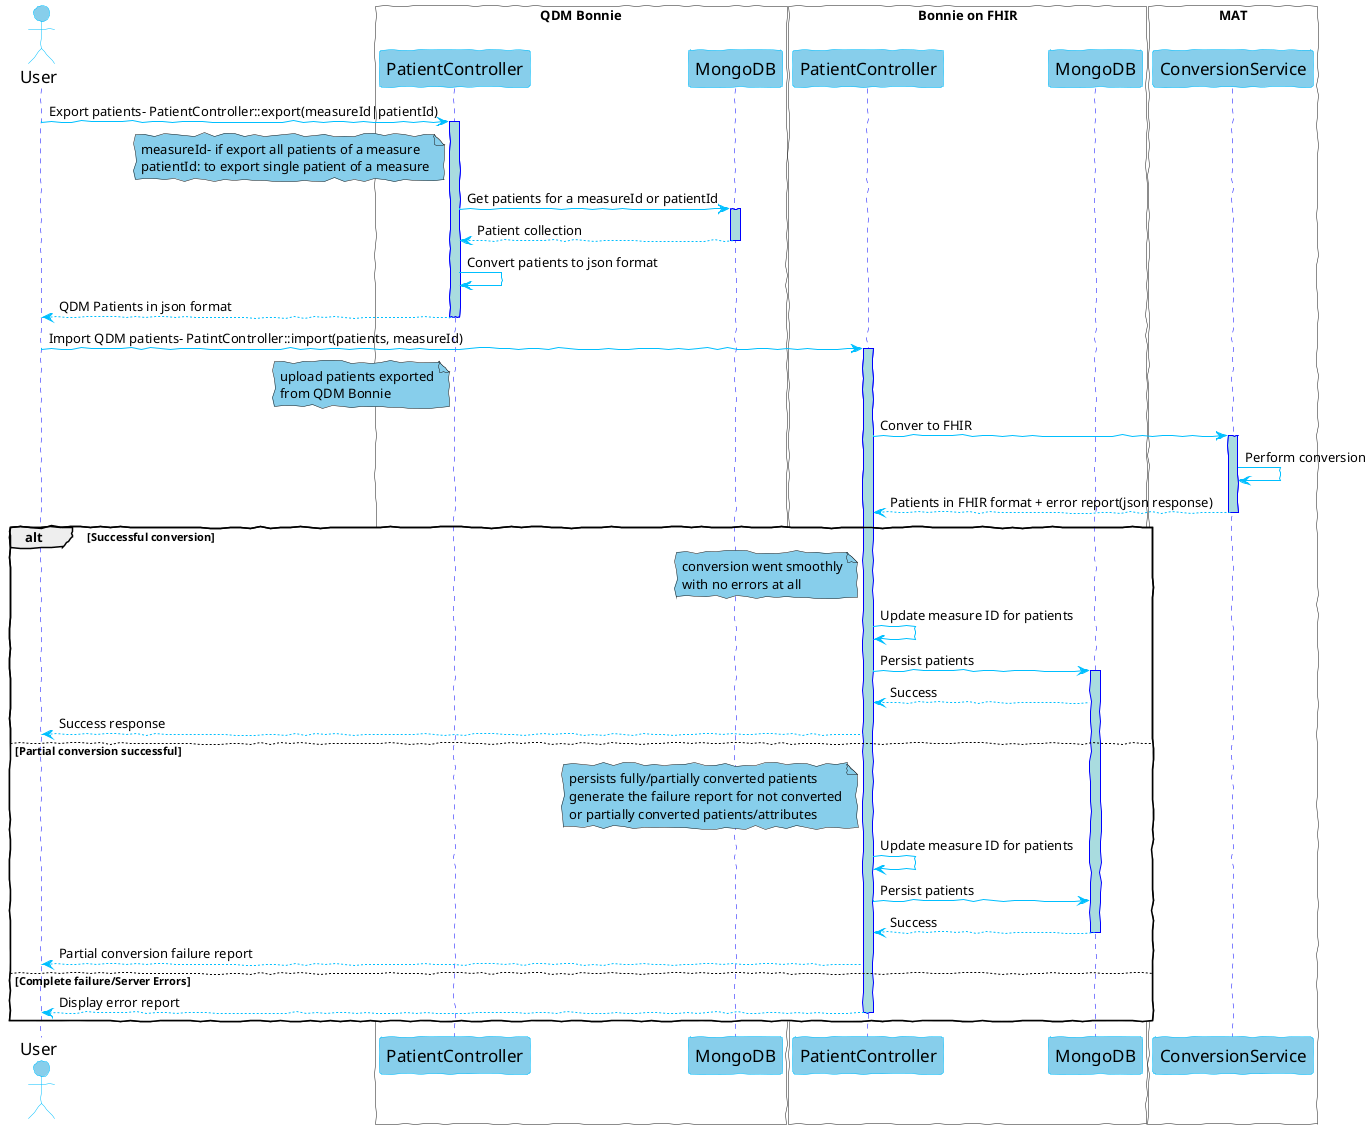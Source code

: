 @startuml
skinparam handwritten true
skinparam sequence {
ArrowColor DeepSkyBlue
ActorBorderColor DeepSkyBlue
LifeLineBorderColor blue
LifeLineBackgroundColor #A9DCDF

ParticipantBorderColor DeepSkyBlue
ParticipantBackgroundColor skyblue
ParticipantFontName Impact
ParticipantFontSize 17
ParticipantFontColor #000

ActorBackgroundColor skyblue
ActorFontColor #000
ActorFontSize 17
ActorFontName Aapex
}

actor User
box "QDM Bonnie" #FFF
participant "PatientController" as A
participant "MongoDB" as B
end box

box "Bonnie on FHIR" #FFF
participant "PatientController" as C
participant "MongoDB" as D
end box

box "MAT" #FFF
participant "ConversionService" as E
end box

User -> A: Export patients- PatientController::export(measureId|patientId)
activate A
note left of A #skyblue
measureId- if export all patients of a measure
patientId: to export single patient of a measure
end note

A -> B: Get patients for a measureId or patientId
activate B

B --> A: Patient collection
deactivate B

A -> A : Convert patients to json format

A --> User: QDM Patients in json format
deactivate A

User -> C : Import QDM patients- PatintController::import(patients, measureId)
activate C
note left of A #skyblue
upload patients exported
from QDM Bonnie
end note

C -> E : Conver to FHIR
activate E

E -> E: Perform conversion
E --> C: Patients in FHIR format + error report(json response)
deactivate E

alt #FFF Successful conversion
  note left of C #skyblue
    conversion went smoothly
    with no errors at all
  end note
  C -> C: Update measure ID for patients
  C -> D: Persist patients
  Activate D

  D --> C: Success
  C --> User : Success response
else Partial conversion successful
  note left of C #skyblue
    persists fully/partially converted patients
    generate the failure report for not converted
    or partially converted patients/attributes
  end note
  C -> C: Update measure ID for patients
  C -> D: Persist patients

  D --> C: Success
  deactivate D
  C --> User: Partial conversion failure report
else Complete failure/Server Errors
  C --> User: Display error report
  deactivate C
end
@enduml
